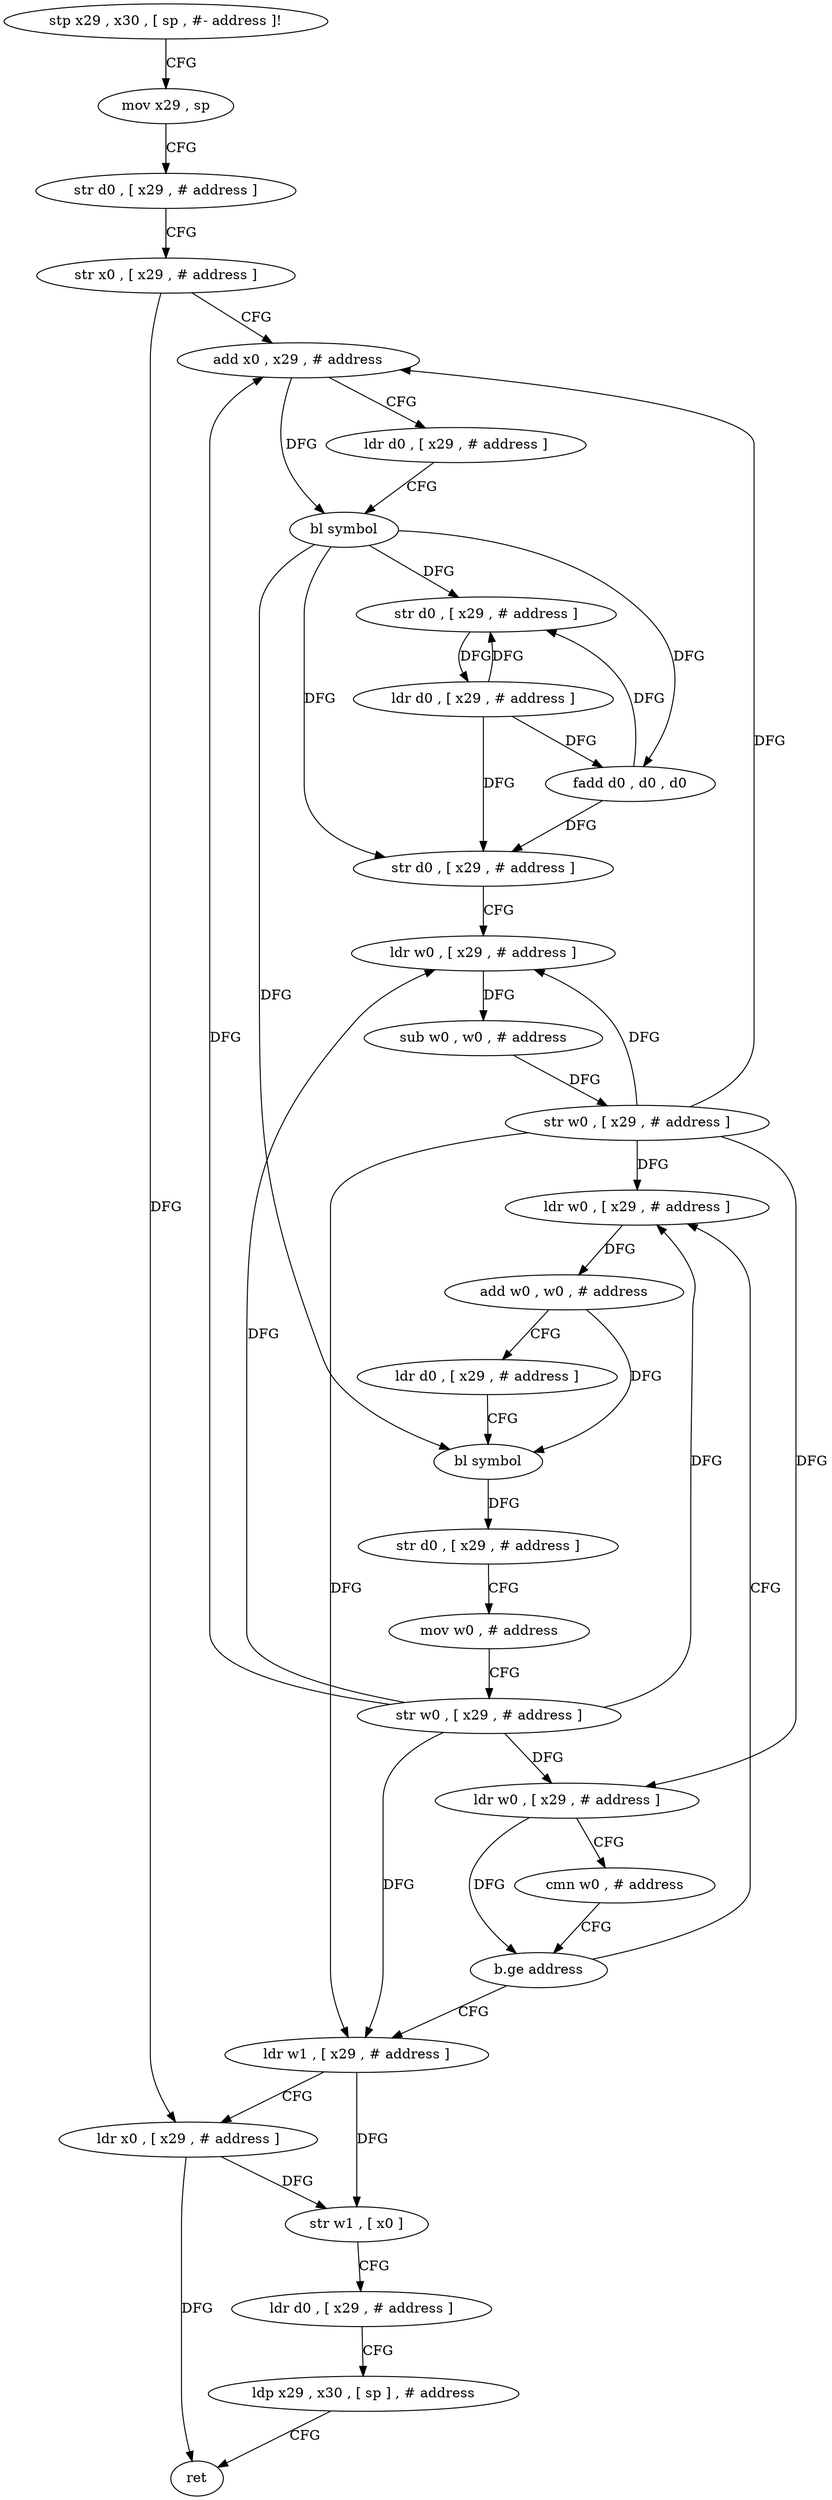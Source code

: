 digraph "func" {
"282312" [label = "stp x29 , x30 , [ sp , #- address ]!" ]
"282316" [label = "mov x29 , sp" ]
"282320" [label = "str d0 , [ x29 , # address ]" ]
"282324" [label = "str x0 , [ x29 , # address ]" ]
"282328" [label = "add x0 , x29 , # address" ]
"282332" [label = "ldr d0 , [ x29 , # address ]" ]
"282336" [label = "bl symbol" ]
"282340" [label = "str d0 , [ x29 , # address ]" ]
"282344" [label = "ldr d0 , [ x29 , # address ]" ]
"282348" [label = "fadd d0 , d0 , d0" ]
"282352" [label = "str d0 , [ x29 , # address ]" ]
"282356" [label = "ldr w0 , [ x29 , # address ]" ]
"282360" [label = "sub w0 , w0 , # address" ]
"282364" [label = "str w0 , [ x29 , # address ]" ]
"282368" [label = "ldr w0 , [ x29 , # address ]" ]
"282372" [label = "cmn w0 , # address" ]
"282376" [label = "b.ge address" ]
"282408" [label = "ldr w1 , [ x29 , # address ]" ]
"282380" [label = "ldr w0 , [ x29 , # address ]" ]
"282412" [label = "ldr x0 , [ x29 , # address ]" ]
"282416" [label = "str w1 , [ x0 ]" ]
"282420" [label = "ldr d0 , [ x29 , # address ]" ]
"282424" [label = "ldp x29 , x30 , [ sp ] , # address" ]
"282428" [label = "ret" ]
"282384" [label = "add w0 , w0 , # address" ]
"282388" [label = "ldr d0 , [ x29 , # address ]" ]
"282392" [label = "bl symbol" ]
"282396" [label = "str d0 , [ x29 , # address ]" ]
"282400" [label = "mov w0 , # address" ]
"282404" [label = "str w0 , [ x29 , # address ]" ]
"282312" -> "282316" [ label = "CFG" ]
"282316" -> "282320" [ label = "CFG" ]
"282320" -> "282324" [ label = "CFG" ]
"282324" -> "282328" [ label = "CFG" ]
"282324" -> "282412" [ label = "DFG" ]
"282328" -> "282332" [ label = "CFG" ]
"282328" -> "282336" [ label = "DFG" ]
"282332" -> "282336" [ label = "CFG" ]
"282336" -> "282340" [ label = "DFG" ]
"282336" -> "282392" [ label = "DFG" ]
"282336" -> "282348" [ label = "DFG" ]
"282336" -> "282352" [ label = "DFG" ]
"282340" -> "282344" [ label = "DFG" ]
"282344" -> "282348" [ label = "DFG" ]
"282344" -> "282340" [ label = "DFG" ]
"282344" -> "282352" [ label = "DFG" ]
"282348" -> "282352" [ label = "DFG" ]
"282348" -> "282340" [ label = "DFG" ]
"282352" -> "282356" [ label = "CFG" ]
"282356" -> "282360" [ label = "DFG" ]
"282360" -> "282364" [ label = "DFG" ]
"282364" -> "282368" [ label = "DFG" ]
"282364" -> "282328" [ label = "DFG" ]
"282364" -> "282356" [ label = "DFG" ]
"282364" -> "282408" [ label = "DFG" ]
"282364" -> "282380" [ label = "DFG" ]
"282368" -> "282372" [ label = "CFG" ]
"282368" -> "282376" [ label = "DFG" ]
"282372" -> "282376" [ label = "CFG" ]
"282376" -> "282408" [ label = "CFG" ]
"282376" -> "282380" [ label = "CFG" ]
"282408" -> "282412" [ label = "CFG" ]
"282408" -> "282416" [ label = "DFG" ]
"282380" -> "282384" [ label = "DFG" ]
"282412" -> "282416" [ label = "DFG" ]
"282412" -> "282428" [ label = "DFG" ]
"282416" -> "282420" [ label = "CFG" ]
"282420" -> "282424" [ label = "CFG" ]
"282424" -> "282428" [ label = "CFG" ]
"282384" -> "282388" [ label = "CFG" ]
"282384" -> "282392" [ label = "DFG" ]
"282388" -> "282392" [ label = "CFG" ]
"282392" -> "282396" [ label = "DFG" ]
"282396" -> "282400" [ label = "CFG" ]
"282400" -> "282404" [ label = "CFG" ]
"282404" -> "282408" [ label = "DFG" ]
"282404" -> "282328" [ label = "DFG" ]
"282404" -> "282356" [ label = "DFG" ]
"282404" -> "282368" [ label = "DFG" ]
"282404" -> "282380" [ label = "DFG" ]
}
